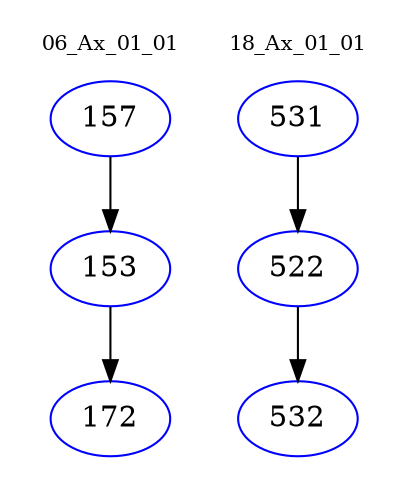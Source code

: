 digraph{
subgraph cluster_0 {
color = white
label = "06_Ax_01_01";
fontsize=10;
T0_157 [label="157", color="blue"]
T0_157 -> T0_153 [color="black"]
T0_153 [label="153", color="blue"]
T0_153 -> T0_172 [color="black"]
T0_172 [label="172", color="blue"]
}
subgraph cluster_1 {
color = white
label = "18_Ax_01_01";
fontsize=10;
T1_531 [label="531", color="blue"]
T1_531 -> T1_522 [color="black"]
T1_522 [label="522", color="blue"]
T1_522 -> T1_532 [color="black"]
T1_532 [label="532", color="blue"]
}
}
